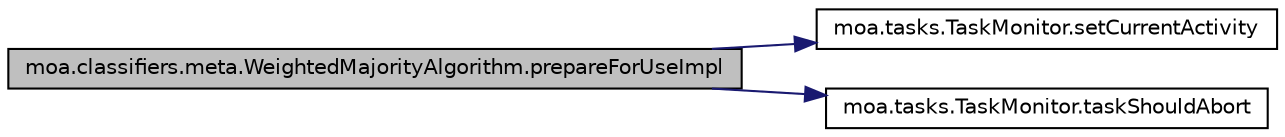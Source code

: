 digraph G
{
  edge [fontname="Helvetica",fontsize="10",labelfontname="Helvetica",labelfontsize="10"];
  node [fontname="Helvetica",fontsize="10",shape=record];
  rankdir=LR;
  Node1 [label="moa.classifiers.meta.WeightedMajorityAlgorithm.prepareForUseImpl",height=0.2,width=0.4,color="black", fillcolor="grey75", style="filled" fontcolor="black"];
  Node1 -> Node2 [color="midnightblue",fontsize="10",style="solid",fontname="Helvetica"];
  Node2 [label="moa.tasks.TaskMonitor.setCurrentActivity",height=0.2,width=0.4,color="black", fillcolor="white", style="filled",URL="$interfacemoa_1_1tasks_1_1TaskMonitor.html#aa5eff409d63bfacd92fe2f062d373781",tooltip="Sets the description and the percentage done of the current activity."];
  Node1 -> Node3 [color="midnightblue",fontsize="10",style="solid",fontname="Helvetica"];
  Node3 [label="moa.tasks.TaskMonitor.taskShouldAbort",height=0.2,width=0.4,color="black", fillcolor="white", style="filled",URL="$interfacemoa_1_1tasks_1_1TaskMonitor.html#af2758f6ce28872acf61d6b3495cd4439",tooltip="Gets whether the task should abort."];
}
